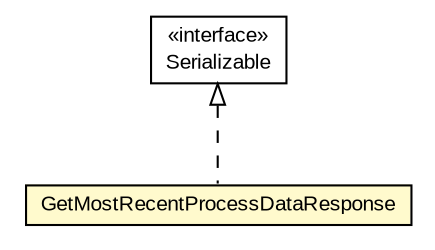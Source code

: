 #!/usr/local/bin/dot
#
# Class diagram 
# Generated by UMLGraph version R5_6-24-gf6e263 (http://www.umlgraph.org/)
#

digraph G {
	edge [fontname="arial",fontsize=10,labelfontname="arial",labelfontsize=10];
	node [fontname="arial",fontsize=10,shape=plaintext];
	nodesep=0.25;
	ranksep=0.5;
	// org.miloss.fgsms.services.interfaces.dataaccessservice.GetMostRecentProcessDataResponse
	c509296 [label=<<table title="org.miloss.fgsms.services.interfaces.dataaccessservice.GetMostRecentProcessDataResponse" border="0" cellborder="1" cellspacing="0" cellpadding="2" port="p" bgcolor="lemonChiffon" href="./GetMostRecentProcessDataResponse.html">
		<tr><td><table border="0" cellspacing="0" cellpadding="1">
<tr><td align="center" balign="center"> GetMostRecentProcessDataResponse </td></tr>
		</table></td></tr>
		</table>>, URL="./GetMostRecentProcessDataResponse.html", fontname="arial", fontcolor="black", fontsize=10.0];
	//org.miloss.fgsms.services.interfaces.dataaccessservice.GetMostRecentProcessDataResponse implements java.io.Serializable
	c510145:p -> c509296:p [dir=back,arrowtail=empty,style=dashed];
	// java.io.Serializable
	c510145 [label=<<table title="java.io.Serializable" border="0" cellborder="1" cellspacing="0" cellpadding="2" port="p" href="http://java.sun.com/j2se/1.4.2/docs/api/java/io/Serializable.html">
		<tr><td><table border="0" cellspacing="0" cellpadding="1">
<tr><td align="center" balign="center"> &#171;interface&#187; </td></tr>
<tr><td align="center" balign="center"> Serializable </td></tr>
		</table></td></tr>
		</table>>, URL="http://java.sun.com/j2se/1.4.2/docs/api/java/io/Serializable.html", fontname="arial", fontcolor="black", fontsize=10.0];
}

